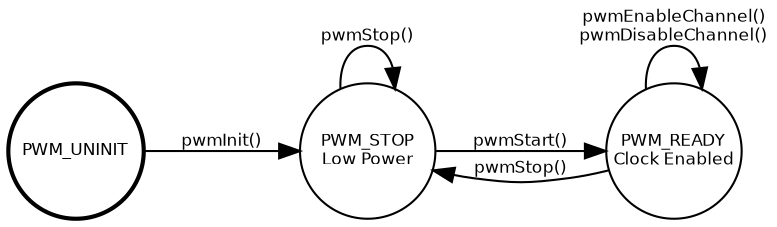   digraph example {
    rankdir="LR";
    node [shape=circle, fontname=Helvetica, fontsize=8, fixedsize="true", width="0.9", height="0.9"];
    edge [fontname=Helvetica, fontsize=8];
    uninit [label="PWM_UNINIT", style="bold"];
    stop  [label="PWM_STOP\nLow Power"];
    ready [label="PWM_READY\nClock Enabled"];
    uninit -> stop [label="pwmInit()"];
    stop -> stop [label="pwmStop()"];
    stop -> ready [label="pwmStart()"];
    ready -> stop [label="pwmStop()"];
    ready -> ready [label="pwmEnableChannel()\npwmDisableChannel()"];
  }
